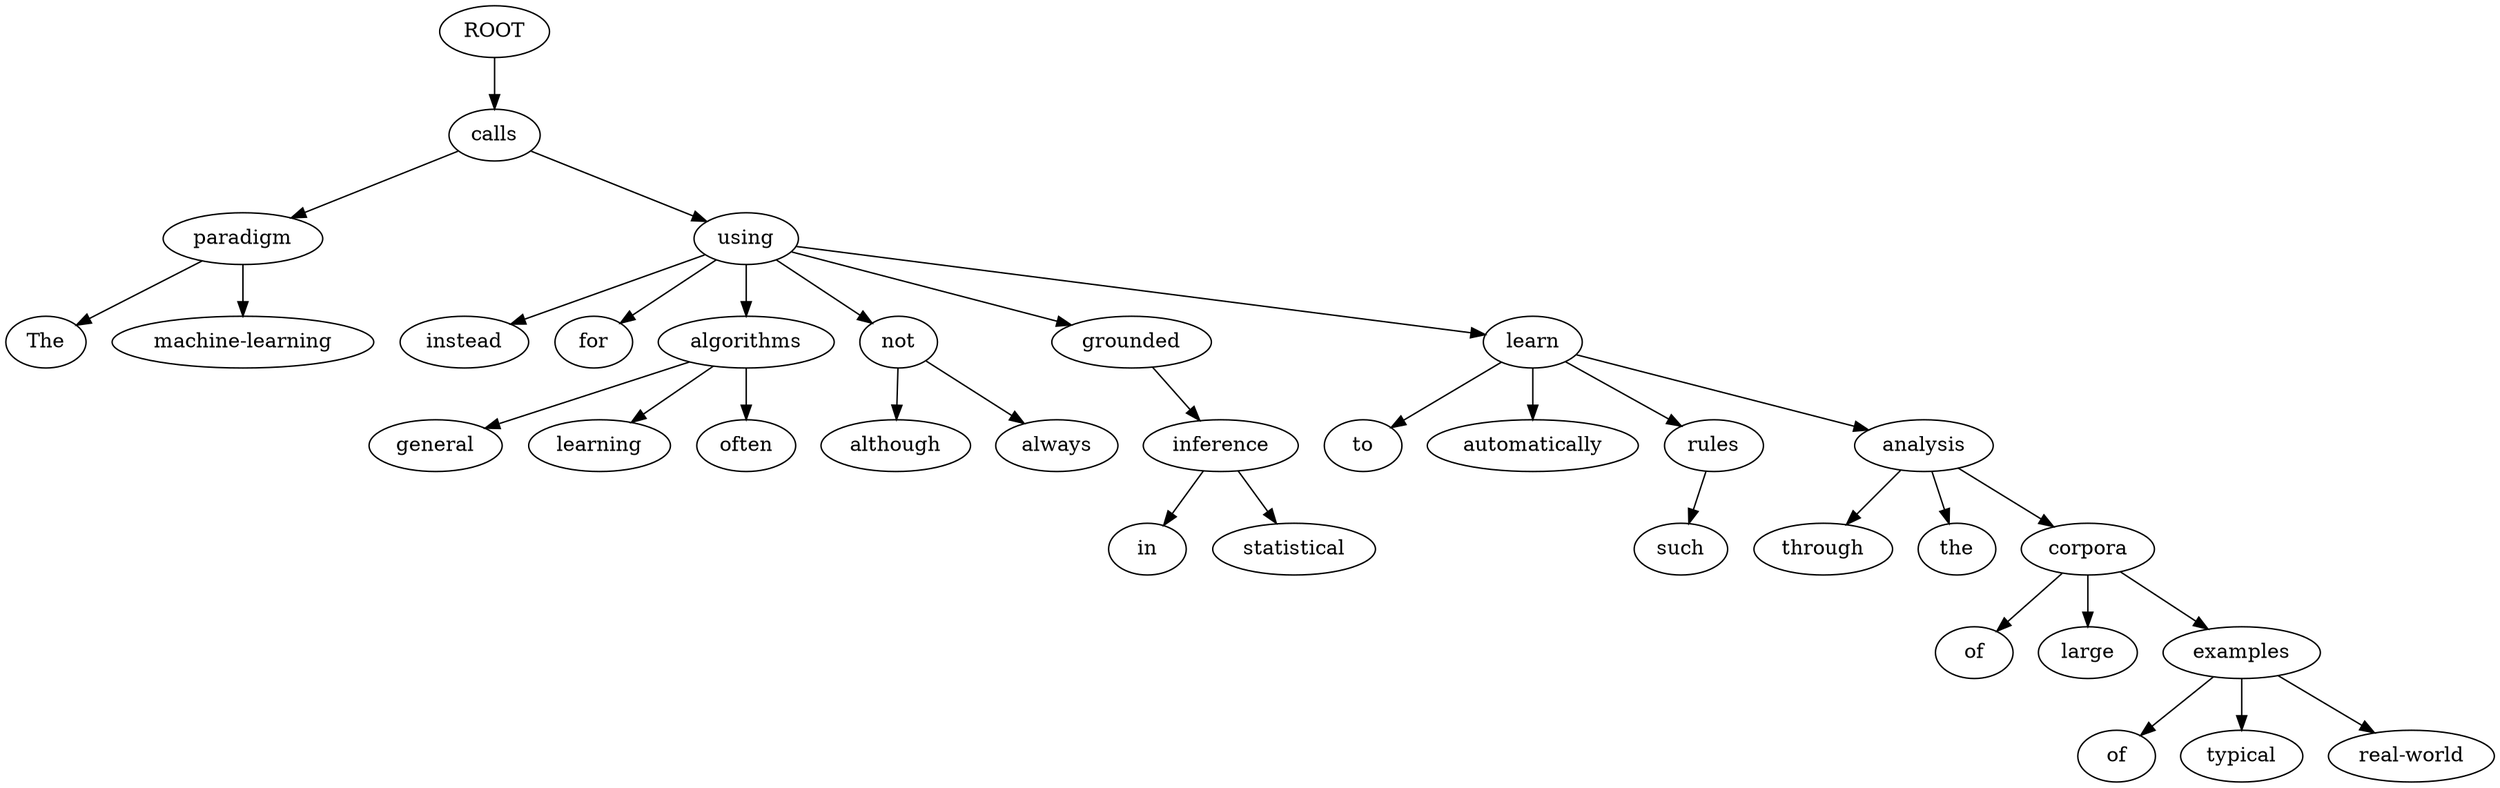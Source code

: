 digraph graph34 {
	node0 [label="ROOT"];
	node1 [label="The"];
	node2 [label="machine-learning"];
	node3 [label="paradigm"];
	node4 [label="calls"];
	node5 [label="instead"];
	node6 [label="for"];
	node7 [label="using"];
	node8 [label="general"];
	node9 [label="learning"];
	node10 [label="algorithms"];
	node12 [label="often"];
	node14 [label="although"];
	node15 [label="not"];
	node16 [label="always"];
	node18 [label="grounded"];
	node19 [label="in"];
	node20 [label="statistical"];
	node21 [label="inference"];
	node23 [label="to"];
	node24 [label="automatically"];
	node25 [label="learn"];
	node26 [label="such"];
	node27 [label="rules"];
	node28 [label="through"];
	node29 [label="the"];
	node30 [label="analysis"];
	node31 [label="of"];
	node32 [label="large"];
	node33 [label="corpora"];
	node34 [label="of"];
	node35 [label="typical"];
	node36 [label="real-world"];
	node37 [label="examples"];
	node0 -> node4;
	node3 -> node1;
	node3 -> node2;
	node4 -> node3;
	node7 -> node5;
	node7 -> node6;
	node4 -> node7;
	node10 -> node8;
	node10 -> node9;
	node7 -> node10;
	node10 -> node12;
	node15 -> node14;
	node7 -> node15;
	node15 -> node16;
	node7 -> node18;
	node21 -> node19;
	node21 -> node20;
	node18 -> node21;
	node25 -> node23;
	node25 -> node24;
	node7 -> node25;
	node27 -> node26;
	node25 -> node27;
	node30 -> node28;
	node30 -> node29;
	node25 -> node30;
	node33 -> node31;
	node33 -> node32;
	node30 -> node33;
	node37 -> node34;
	node37 -> node35;
	node37 -> node36;
	node33 -> node37;
}
